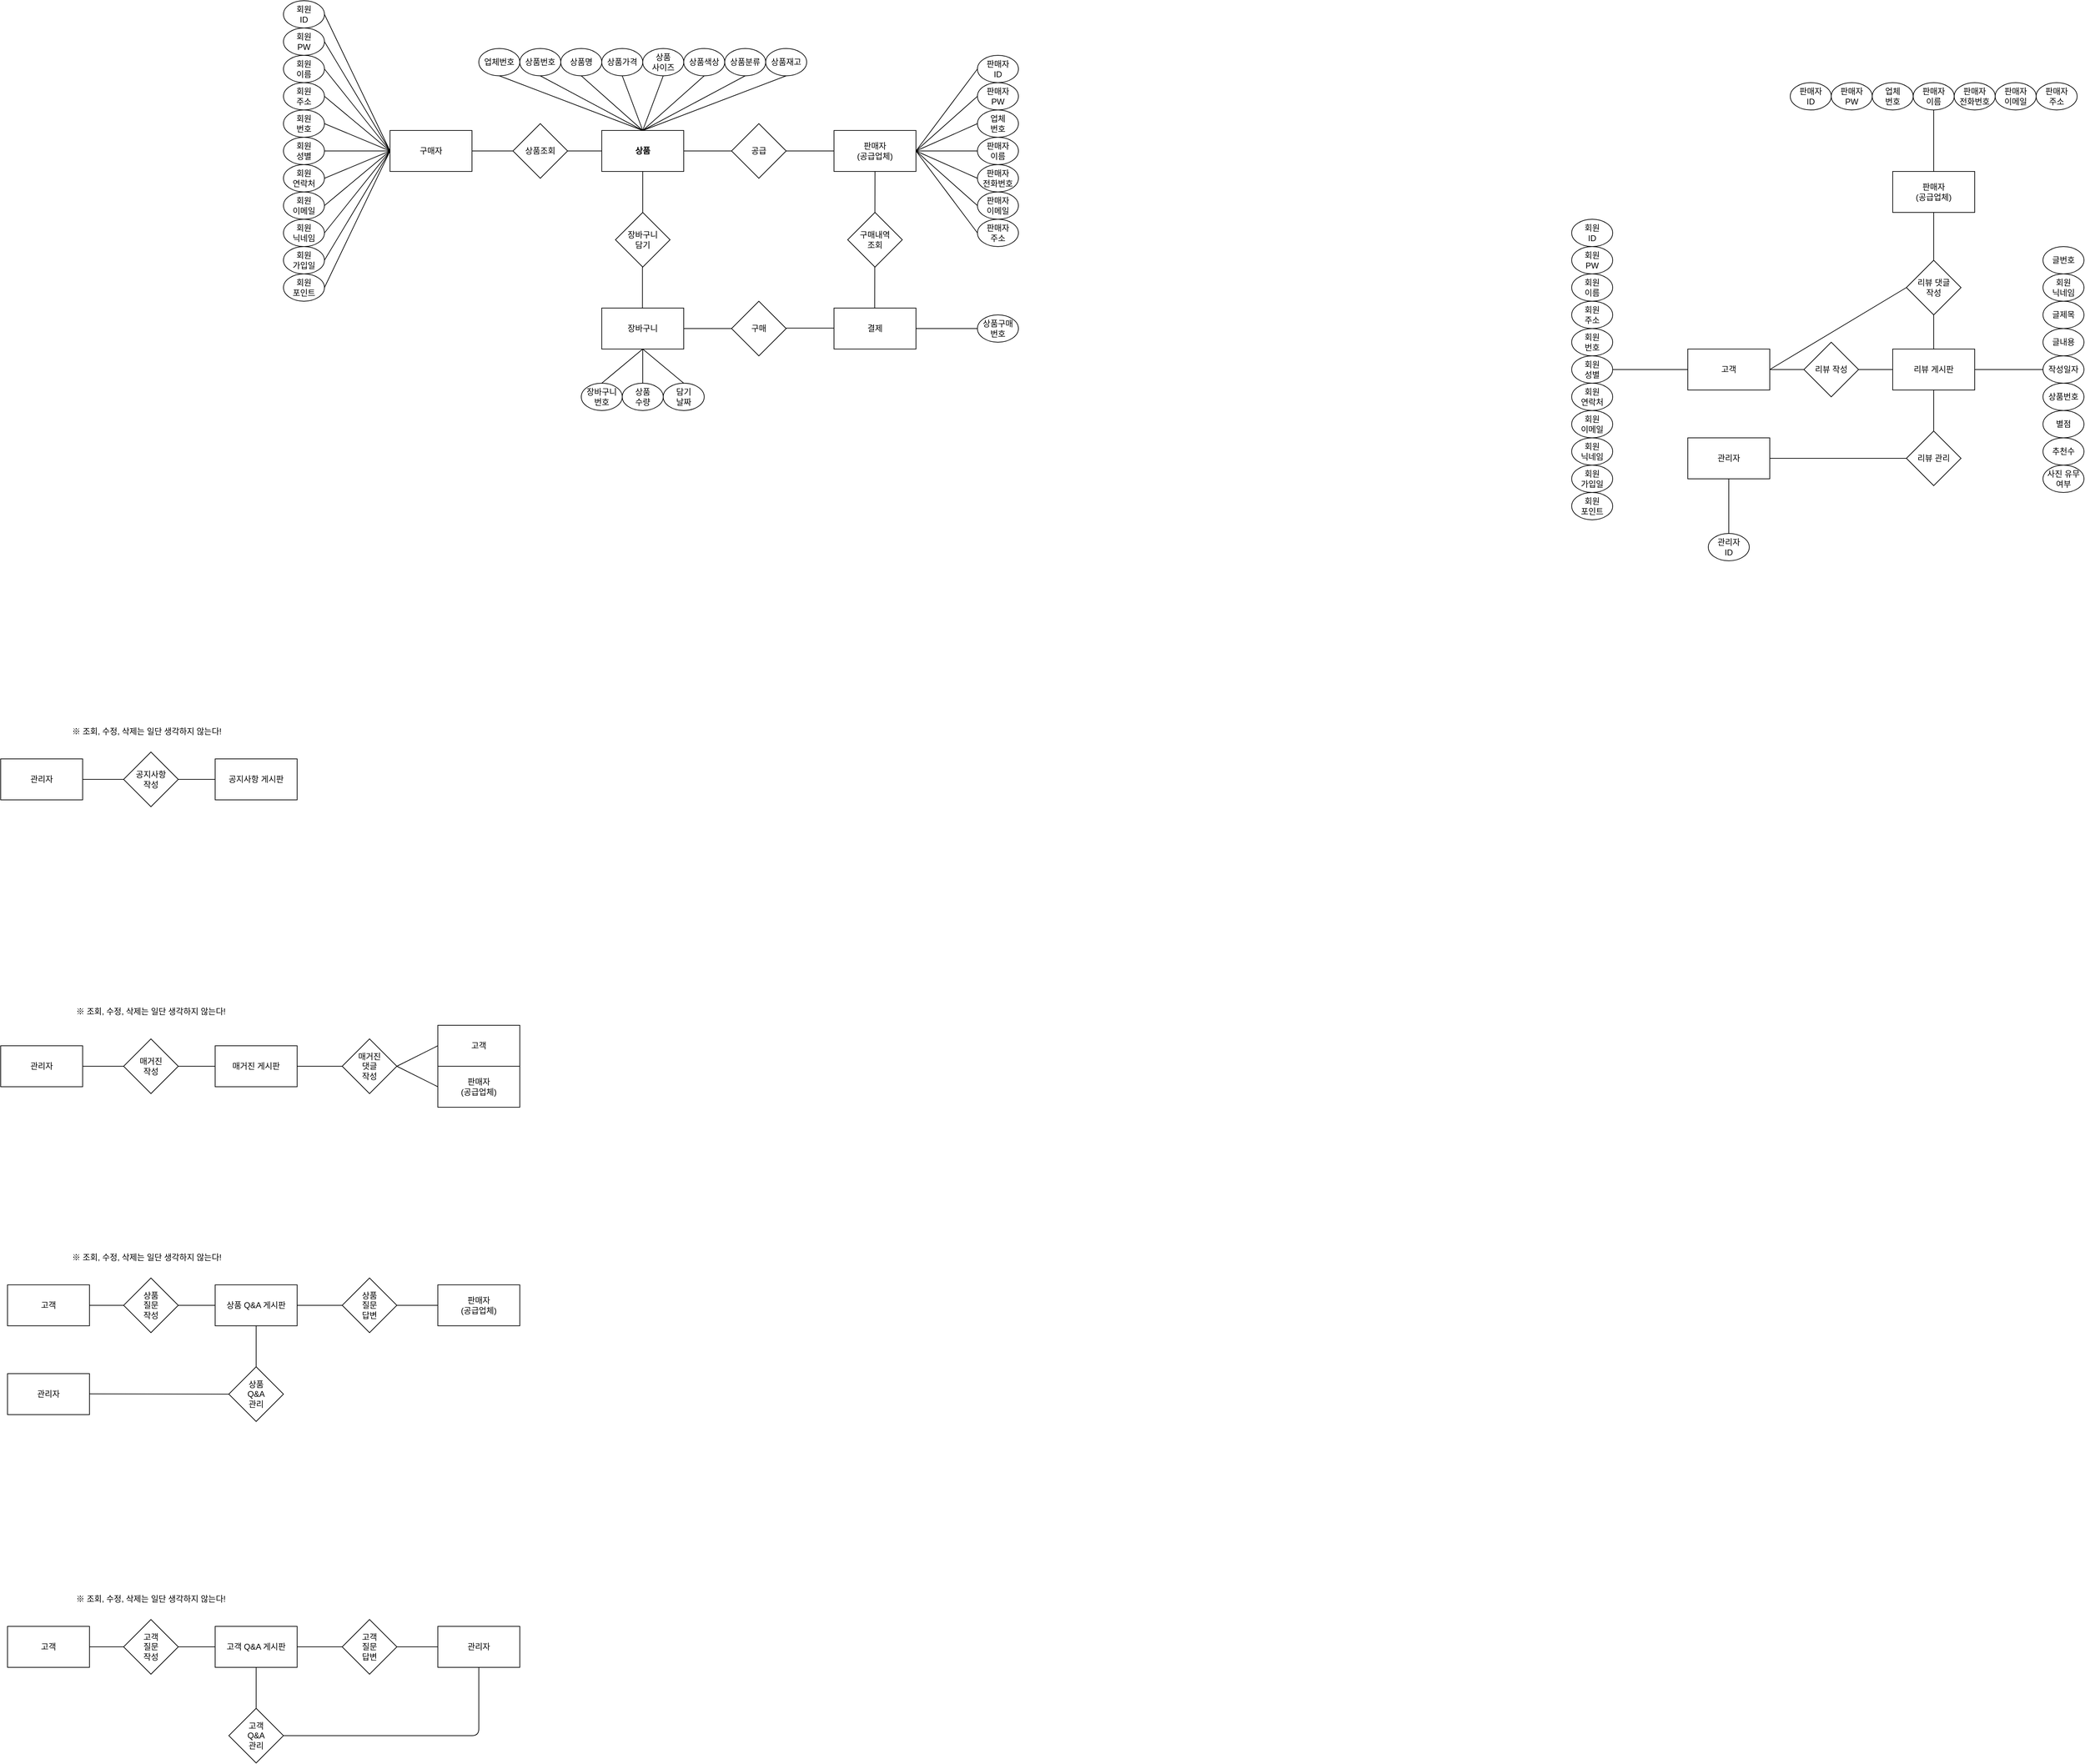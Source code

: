 <mxfile version="14.4.3" type="github"><diagram id="5jZouDEvCZgjOH0xdtIj" name="Page-1"><mxGraphModel dx="3460" dy="6827" grid="1" gridSize="10" guides="1" tooltips="1" connect="1" arrows="1" fold="1" page="1" pageScale="1" pageWidth="5000" pageHeight="5000" math="0" shadow="0"><root><mxCell id="0"/><mxCell id="1" parent="0"/><mxCell id="qSdD64xds7EIBNJ_DFiW-2" value="구매자" style="rounded=0;whiteSpace=wrap;html=1;" vertex="1" parent="1"><mxGeometry x="610" y="180" width="120" height="60" as="geometry"/></mxCell><mxCell id="qSdD64xds7EIBNJ_DFiW-3" value="&lt;b&gt;상품&lt;/b&gt;" style="rounded=0;whiteSpace=wrap;html=1;" vertex="1" parent="1"><mxGeometry x="920" y="180" width="120" height="60" as="geometry"/></mxCell><mxCell id="qSdD64xds7EIBNJ_DFiW-4" value="판매자&lt;br&gt;(공급업체)" style="rounded=0;whiteSpace=wrap;html=1;" vertex="1" parent="1"><mxGeometry x="1260" y="180" width="120" height="60" as="geometry"/></mxCell><mxCell id="qSdD64xds7EIBNJ_DFiW-5" value="상품조회" style="rhombus;whiteSpace=wrap;html=1;" vertex="1" parent="1"><mxGeometry x="790" y="170" width="80" height="80" as="geometry"/></mxCell><mxCell id="qSdD64xds7EIBNJ_DFiW-6" value="공급" style="rhombus;whiteSpace=wrap;html=1;" vertex="1" parent="1"><mxGeometry x="1110" y="170" width="80" height="80" as="geometry"/></mxCell><mxCell id="qSdD64xds7EIBNJ_DFiW-7" value="장바구니&lt;br&gt;담기" style="rhombus;whiteSpace=wrap;html=1;" vertex="1" parent="1"><mxGeometry x="940" y="300" width="80" height="80" as="geometry"/></mxCell><mxCell id="qSdD64xds7EIBNJ_DFiW-16" value="관리자" style="rounded=0;whiteSpace=wrap;html=1;" vertex="1" parent="1"><mxGeometry x="50" y="2000" width="120" height="60" as="geometry"/></mxCell><mxCell id="qSdD64xds7EIBNJ_DFiW-17" value="리뷰 게시판" style="rounded=0;whiteSpace=wrap;html=1;" vertex="1" parent="1"><mxGeometry x="2810" y="500" width="120" height="60" as="geometry"/></mxCell><mxCell id="qSdD64xds7EIBNJ_DFiW-18" value="공지사항 게시판" style="rounded=0;whiteSpace=wrap;html=1;" vertex="1" parent="1"><mxGeometry x="354" y="1100" width="120" height="60" as="geometry"/></mxCell><mxCell id="qSdD64xds7EIBNJ_DFiW-19" value="매거진 게시판" style="rounded=0;whiteSpace=wrap;html=1;" vertex="1" parent="1"><mxGeometry x="354" y="1520" width="120" height="60" as="geometry"/></mxCell><mxCell id="qSdD64xds7EIBNJ_DFiW-20" value="고객 Q&amp;amp;A 게시판" style="rounded=0;whiteSpace=wrap;html=1;" vertex="1" parent="1"><mxGeometry x="354" y="2370" width="120" height="60" as="geometry"/></mxCell><mxCell id="qSdD64xds7EIBNJ_DFiW-21" value="고객" style="rounded=0;whiteSpace=wrap;html=1;" vertex="1" parent="1"><mxGeometry x="50" y="1870" width="120" height="60" as="geometry"/></mxCell><mxCell id="qSdD64xds7EIBNJ_DFiW-26" value="고객" style="rounded=0;whiteSpace=wrap;html=1;" vertex="1" parent="1"><mxGeometry x="680" y="1490" width="120" height="60" as="geometry"/></mxCell><mxCell id="qSdD64xds7EIBNJ_DFiW-27" value="판매자&lt;br&gt;(공급업체)" style="rounded=0;whiteSpace=wrap;html=1;" vertex="1" parent="1"><mxGeometry x="680" y="1550" width="120" height="60" as="geometry"/></mxCell><mxCell id="qSdD64xds7EIBNJ_DFiW-28" value="관리자" style="rounded=0;whiteSpace=wrap;html=1;" vertex="1" parent="1"><mxGeometry x="40" y="1520" width="120" height="60" as="geometry"/></mxCell><mxCell id="qSdD64xds7EIBNJ_DFiW-29" value="상품 Q&amp;amp;A 게시판" style="rounded=0;whiteSpace=wrap;html=1;" vertex="1" parent="1"><mxGeometry x="354" y="1870" width="120" height="60" as="geometry"/></mxCell><mxCell id="qSdD64xds7EIBNJ_DFiW-30" value="판매자&lt;br&gt;(공급업체)" style="rounded=0;whiteSpace=wrap;html=1;" vertex="1" parent="1"><mxGeometry x="680" y="1870" width="120" height="60" as="geometry"/></mxCell><mxCell id="qSdD64xds7EIBNJ_DFiW-31" value="고객" style="rounded=0;whiteSpace=wrap;html=1;" vertex="1" parent="1"><mxGeometry x="50" y="2370" width="120" height="60" as="geometry"/></mxCell><mxCell id="qSdD64xds7EIBNJ_DFiW-33" value="관리자" style="rounded=0;whiteSpace=wrap;html=1;" vertex="1" parent="1"><mxGeometry x="680" y="2370" width="120" height="60" as="geometry"/></mxCell><mxCell id="qSdD64xds7EIBNJ_DFiW-34" value="관리자" style="rounded=0;whiteSpace=wrap;html=1;" vertex="1" parent="1"><mxGeometry x="2510" y="630" width="120" height="60" as="geometry"/></mxCell><mxCell id="qSdD64xds7EIBNJ_DFiW-35" value="고객" style="rounded=0;whiteSpace=wrap;html=1;" vertex="1" parent="1"><mxGeometry x="2510" y="500" width="120" height="60" as="geometry"/></mxCell><mxCell id="qSdD64xds7EIBNJ_DFiW-36" value="리뷰 작성" style="rhombus;whiteSpace=wrap;html=1;" vertex="1" parent="1"><mxGeometry x="2680" y="490" width="80" height="80" as="geometry"/></mxCell><mxCell id="qSdD64xds7EIBNJ_DFiW-40" value="" style="endArrow=none;html=1;exitX=1;exitY=0.5;exitDx=0;exitDy=0;entryX=0;entryY=0.5;entryDx=0;entryDy=0;" edge="1" parent="1" source="qSdD64xds7EIBNJ_DFiW-2" target="qSdD64xds7EIBNJ_DFiW-5"><mxGeometry width="50" height="50" relative="1" as="geometry"><mxPoint x="760" y="330" as="sourcePoint"/><mxPoint x="810" y="280" as="targetPoint"/></mxGeometry></mxCell><mxCell id="qSdD64xds7EIBNJ_DFiW-41" value="" style="endArrow=none;html=1;exitX=1;exitY=0.5;exitDx=0;exitDy=0;entryX=0;entryY=0.5;entryDx=0;entryDy=0;" edge="1" parent="1" source="qSdD64xds7EIBNJ_DFiW-5" target="qSdD64xds7EIBNJ_DFiW-3"><mxGeometry width="50" height="50" relative="1" as="geometry"><mxPoint x="800" y="270" as="sourcePoint"/><mxPoint x="850" y="220" as="targetPoint"/></mxGeometry></mxCell><mxCell id="qSdD64xds7EIBNJ_DFiW-42" value="" style="endArrow=none;html=1;entryX=1;entryY=0.5;entryDx=0;entryDy=0;exitX=0;exitY=0.5;exitDx=0;exitDy=0;" edge="1" parent="1" source="qSdD64xds7EIBNJ_DFiW-6" target="qSdD64xds7EIBNJ_DFiW-3"><mxGeometry width="50" height="50" relative="1" as="geometry"><mxPoint x="1000" y="170" as="sourcePoint"/><mxPoint x="1050" y="120" as="targetPoint"/></mxGeometry></mxCell><mxCell id="qSdD64xds7EIBNJ_DFiW-44" value="" style="endArrow=none;html=1;entryX=1;entryY=0.5;entryDx=0;entryDy=0;exitX=0;exitY=0.5;exitDx=0;exitDy=0;" edge="1" parent="1" source="qSdD64xds7EIBNJ_DFiW-4" target="qSdD64xds7EIBNJ_DFiW-6"><mxGeometry width="50" height="50" relative="1" as="geometry"><mxPoint x="1130" y="200" as="sourcePoint"/><mxPoint x="1180" y="150" as="targetPoint"/></mxGeometry></mxCell><mxCell id="qSdD64xds7EIBNJ_DFiW-68" value="공지사항&lt;br&gt;작성" style="rhombus;whiteSpace=wrap;html=1;" vertex="1" parent="1"><mxGeometry x="220" y="1090" width="80" height="80" as="geometry"/></mxCell><mxCell id="qSdD64xds7EIBNJ_DFiW-76" value="매거진&lt;br&gt;작성" style="rhombus;whiteSpace=wrap;html=1;" vertex="1" parent="1"><mxGeometry x="220" y="1510" width="80" height="80" as="geometry"/></mxCell><mxCell id="qSdD64xds7EIBNJ_DFiW-80" value="상품&lt;br&gt;질문&lt;br&gt;작성" style="rhombus;whiteSpace=wrap;html=1;" vertex="1" parent="1"><mxGeometry x="220" y="1860" width="80" height="80" as="geometry"/></mxCell><mxCell id="qSdD64xds7EIBNJ_DFiW-84" value="고객&lt;br&gt;질문&lt;br&gt;작성" style="rhombus;whiteSpace=wrap;html=1;" vertex="1" parent="1"><mxGeometry x="220" y="2360" width="80" height="80" as="geometry"/></mxCell><mxCell id="qSdD64xds7EIBNJ_DFiW-88" value="고객&lt;br&gt;질문&lt;br&gt;답변" style="rhombus;whiteSpace=wrap;html=1;" vertex="1" parent="1"><mxGeometry x="540" y="2360" width="80" height="80" as="geometry"/></mxCell><mxCell id="qSdD64xds7EIBNJ_DFiW-95" value="상품&lt;br&gt;질문&lt;br&gt;답변" style="rhombus;whiteSpace=wrap;html=1;" vertex="1" parent="1"><mxGeometry x="540" y="1860" width="80" height="80" as="geometry"/></mxCell><mxCell id="qSdD64xds7EIBNJ_DFiW-103" value="관리자" style="rounded=0;whiteSpace=wrap;html=1;" vertex="1" parent="1"><mxGeometry x="40" y="1100" width="120" height="60" as="geometry"/></mxCell><mxCell id="qSdD64xds7EIBNJ_DFiW-108" value="" style="endArrow=none;html=1;entryX=0;entryY=0.5;entryDx=0;entryDy=0;exitX=1;exitY=0.5;exitDx=0;exitDy=0;" edge="1" parent="1" source="qSdD64xds7EIBNJ_DFiW-68" target="qSdD64xds7EIBNJ_DFiW-18"><mxGeometry width="50" height="50" relative="1" as="geometry"><mxPoint x="170" y="1140" as="sourcePoint"/><mxPoint x="230" y="1260.0" as="targetPoint"/></mxGeometry></mxCell><mxCell id="qSdD64xds7EIBNJ_DFiW-116" value="" style="endArrow=none;html=1;exitX=1;exitY=0.5;exitDx=0;exitDy=0;entryX=0;entryY=0.5;entryDx=0;entryDy=0;" edge="1" parent="1" source="qSdD64xds7EIBNJ_DFiW-28" target="qSdD64xds7EIBNJ_DFiW-76"><mxGeometry width="50" height="50" relative="1" as="geometry"><mxPoint x="430" y="1540" as="sourcePoint"/><mxPoint x="480" y="1490" as="targetPoint"/></mxGeometry></mxCell><mxCell id="qSdD64xds7EIBNJ_DFiW-120" value="" style="endArrow=none;html=1;exitX=1;exitY=0.5;exitDx=0;exitDy=0;entryX=0;entryY=0.5;entryDx=0;entryDy=0;" edge="1" parent="1" source="qSdD64xds7EIBNJ_DFiW-76" target="qSdD64xds7EIBNJ_DFiW-19"><mxGeometry width="50" height="50" relative="1" as="geometry"><mxPoint x="170.0" y="1560" as="sourcePoint"/><mxPoint x="230.0" y="1680" as="targetPoint"/></mxGeometry></mxCell><mxCell id="qSdD64xds7EIBNJ_DFiW-124" value="" style="endArrow=none;html=1;exitX=1;exitY=0.5;exitDx=0;exitDy=0;entryX=0;entryY=0.5;entryDx=0;entryDy=0;" edge="1" parent="1" source="qSdD64xds7EIBNJ_DFiW-19"><mxGeometry width="50" height="50" relative="1" as="geometry"><mxPoint x="310.0" y="1680" as="sourcePoint"/><mxPoint x="540" y="1550" as="targetPoint"/></mxGeometry></mxCell><mxCell id="qSdD64xds7EIBNJ_DFiW-125" value="" style="endArrow=none;html=1;exitX=1;exitY=0.5;exitDx=0;exitDy=0;entryX=0;entryY=0.5;entryDx=0;entryDy=0;" edge="1" parent="1" target="qSdD64xds7EIBNJ_DFiW-26"><mxGeometry width="50" height="50" relative="1" as="geometry"><mxPoint x="620" y="1550" as="sourcePoint"/><mxPoint x="550" y="1560" as="targetPoint"/></mxGeometry></mxCell><mxCell id="qSdD64xds7EIBNJ_DFiW-126" value="" style="endArrow=none;html=1;exitX=1;exitY=0.5;exitDx=0;exitDy=0;entryX=0;entryY=0.5;entryDx=0;entryDy=0;" edge="1" parent="1" target="qSdD64xds7EIBNJ_DFiW-27"><mxGeometry width="50" height="50" relative="1" as="geometry"><mxPoint x="620" y="1550" as="sourcePoint"/><mxPoint x="690" y="1530" as="targetPoint"/></mxGeometry></mxCell><mxCell id="qSdD64xds7EIBNJ_DFiW-127" value="" style="endArrow=none;html=1;exitX=1;exitY=0.5;exitDx=0;exitDy=0;entryX=0;entryY=0.5;entryDx=0;entryDy=0;" edge="1" parent="1" source="qSdD64xds7EIBNJ_DFiW-21" target="qSdD64xds7EIBNJ_DFiW-80"><mxGeometry width="50" height="50" relative="1" as="geometry"><mxPoint x="370" y="1930" as="sourcePoint"/><mxPoint x="420" y="1880" as="targetPoint"/></mxGeometry></mxCell><mxCell id="qSdD64xds7EIBNJ_DFiW-133" value="" style="endArrow=none;html=1;entryX=0;entryY=0.5;entryDx=0;entryDy=0;exitX=1;exitY=0.5;exitDx=0;exitDy=0;" edge="1" parent="1" source="qSdD64xds7EIBNJ_DFiW-80" target="qSdD64xds7EIBNJ_DFiW-29"><mxGeometry width="50" height="50" relative="1" as="geometry"><mxPoint x="324" y="1780" as="sourcePoint"/><mxPoint x="374" y="1870" as="targetPoint"/></mxGeometry></mxCell><mxCell id="qSdD64xds7EIBNJ_DFiW-140" value="" style="endArrow=none;html=1;exitX=0;exitY=0.5;exitDx=0;exitDy=0;entryX=1;entryY=0.5;entryDx=0;entryDy=0;" edge="1" parent="1" source="qSdD64xds7EIBNJ_DFiW-95" target="qSdD64xds7EIBNJ_DFiW-29"><mxGeometry width="50" height="50" relative="1" as="geometry"><mxPoint x="550" y="1950" as="sourcePoint"/><mxPoint x="484" y="1910" as="targetPoint"/></mxGeometry></mxCell><mxCell id="qSdD64xds7EIBNJ_DFiW-144" value="" style="endArrow=none;html=1;exitX=0;exitY=0.5;exitDx=0;exitDy=0;entryX=1;entryY=0.5;entryDx=0;entryDy=0;" edge="1" parent="1" source="qSdD64xds7EIBNJ_DFiW-30" target="qSdD64xds7EIBNJ_DFiW-95"><mxGeometry width="50" height="50" relative="1" as="geometry"><mxPoint x="690" y="1910" as="sourcePoint"/><mxPoint x="630" y="1950" as="targetPoint"/></mxGeometry></mxCell><mxCell id="qSdD64xds7EIBNJ_DFiW-145" value="" style="endArrow=none;html=1;exitX=1;exitY=0.5;exitDx=0;exitDy=0;entryX=0;entryY=0.5;entryDx=0;entryDy=0;" edge="1" parent="1" source="qSdD64xds7EIBNJ_DFiW-31" target="qSdD64xds7EIBNJ_DFiW-84"><mxGeometry width="50" height="50" relative="1" as="geometry"><mxPoint x="440" y="2420" as="sourcePoint"/><mxPoint x="490" y="2370" as="targetPoint"/></mxGeometry></mxCell><mxCell id="qSdD64xds7EIBNJ_DFiW-149" value="" style="endArrow=none;html=1;exitX=1;exitY=0.5;exitDx=0;exitDy=0;entryX=0;entryY=0.5;entryDx=0;entryDy=0;" edge="1" parent="1" source="qSdD64xds7EIBNJ_DFiW-84" target="qSdD64xds7EIBNJ_DFiW-20"><mxGeometry width="50" height="50" relative="1" as="geometry"><mxPoint x="180" y="2380" as="sourcePoint"/><mxPoint x="230" y="2530" as="targetPoint"/></mxGeometry></mxCell><mxCell id="qSdD64xds7EIBNJ_DFiW-154" value="" style="endArrow=none;html=1;exitX=0;exitY=0.5;exitDx=0;exitDy=0;entryX=1;entryY=0.5;entryDx=0;entryDy=0;" edge="1" parent="1" source="qSdD64xds7EIBNJ_DFiW-88" target="qSdD64xds7EIBNJ_DFiW-20"><mxGeometry width="50" height="50" relative="1" as="geometry"><mxPoint x="550" y="2300" as="sourcePoint"/><mxPoint x="484" y="2180" as="targetPoint"/></mxGeometry></mxCell><mxCell id="qSdD64xds7EIBNJ_DFiW-158" value="" style="endArrow=none;html=1;exitX=0;exitY=0.5;exitDx=0;exitDy=0;entryX=1;entryY=0.5;entryDx=0;entryDy=0;" edge="1" parent="1" source="qSdD64xds7EIBNJ_DFiW-33" target="qSdD64xds7EIBNJ_DFiW-88"><mxGeometry width="50" height="50" relative="1" as="geometry"><mxPoint x="550" y="2530" as="sourcePoint"/><mxPoint x="484" y="2410" as="targetPoint"/></mxGeometry></mxCell><mxCell id="qSdD64xds7EIBNJ_DFiW-162" value="" style="endArrow=none;html=1;exitX=1;exitY=0.5;exitDx=0;exitDy=0;entryX=0;entryY=0.5;entryDx=0;entryDy=0;" edge="1" parent="1" source="qSdD64xds7EIBNJ_DFiW-35" target="qSdD64xds7EIBNJ_DFiW-36"><mxGeometry width="50" height="50" relative="1" as="geometry"><mxPoint x="560" y="580" as="sourcePoint"/><mxPoint x="610" y="530" as="targetPoint"/></mxGeometry></mxCell><mxCell id="qSdD64xds7EIBNJ_DFiW-163" value="판매자&lt;br&gt;(공급업체)" style="rounded=0;whiteSpace=wrap;html=1;" vertex="1" parent="1"><mxGeometry x="2810" y="240" width="120" height="60" as="geometry"/></mxCell><mxCell id="qSdD64xds7EIBNJ_DFiW-165" value="" style="endArrow=none;html=1;exitX=1;exitY=0.5;exitDx=0;exitDy=0;entryX=0;entryY=0.5;entryDx=0;entryDy=0;" edge="1" parent="1" source="qSdD64xds7EIBNJ_DFiW-36" target="qSdD64xds7EIBNJ_DFiW-17"><mxGeometry width="50" height="50" relative="1" as="geometry"><mxPoint x="290" y="599.76" as="sourcePoint"/><mxPoint x="340" y="599.76" as="targetPoint"/></mxGeometry></mxCell><mxCell id="qSdD64xds7EIBNJ_DFiW-166" value="리뷰 댓글&lt;br&gt;작성" style="rhombus;whiteSpace=wrap;html=1;" vertex="1" parent="1"><mxGeometry x="2830" y="370" width="80" height="80" as="geometry"/></mxCell><mxCell id="qSdD64xds7EIBNJ_DFiW-167" value="" style="endArrow=none;html=1;exitX=0.5;exitY=0;exitDx=0;exitDy=0;entryX=0.5;entryY=1;entryDx=0;entryDy=0;" edge="1" parent="1" target="qSdD64xds7EIBNJ_DFiW-166" source="qSdD64xds7EIBNJ_DFiW-17"><mxGeometry width="50" height="50" relative="1" as="geometry"><mxPoint x="460" y="600" as="sourcePoint"/><mxPoint x="510" y="600" as="targetPoint"/></mxGeometry></mxCell><mxCell id="qSdD64xds7EIBNJ_DFiW-168" value="" style="endArrow=none;html=1;exitX=0.5;exitY=0;exitDx=0;exitDy=0;entryX=0.5;entryY=1;entryDx=0;entryDy=0;" edge="1" parent="1" source="qSdD64xds7EIBNJ_DFiW-166" target="qSdD64xds7EIBNJ_DFiW-163"><mxGeometry width="50" height="50" relative="1" as="geometry"><mxPoint x="590" y="599.76" as="sourcePoint"/><mxPoint x="640" y="600" as="targetPoint"/></mxGeometry></mxCell><mxCell id="qSdD64xds7EIBNJ_DFiW-169" value="" style="endArrow=none;html=1;exitX=1;exitY=0.5;exitDx=0;exitDy=0;entryX=0;entryY=0.5;entryDx=0;entryDy=0;" edge="1" parent="1" source="qSdD64xds7EIBNJ_DFiW-35" target="qSdD64xds7EIBNJ_DFiW-166"><mxGeometry width="50" height="50" relative="1" as="geometry"><mxPoint x="300" y="610" as="sourcePoint"/><mxPoint x="350" y="610" as="targetPoint"/></mxGeometry></mxCell><mxCell id="qSdD64xds7EIBNJ_DFiW-170" value="리뷰 관리" style="rhombus;whiteSpace=wrap;html=1;" vertex="1" parent="1"><mxGeometry x="2830" y="620" width="80" height="80" as="geometry"/></mxCell><mxCell id="qSdD64xds7EIBNJ_DFiW-171" value="" style="endArrow=none;html=1;exitX=1;exitY=0.5;exitDx=0;exitDy=0;entryX=0;entryY=0.5;entryDx=0;entryDy=0;" edge="1" parent="1" source="qSdD64xds7EIBNJ_DFiW-34" target="qSdD64xds7EIBNJ_DFiW-170"><mxGeometry width="50" height="50" relative="1" as="geometry"><mxPoint x="160" y="729.71" as="sourcePoint"/><mxPoint x="210" y="729.71" as="targetPoint"/></mxGeometry></mxCell><mxCell id="qSdD64xds7EIBNJ_DFiW-172" value="" style="endArrow=none;html=1;exitX=0.5;exitY=0;exitDx=0;exitDy=0;entryX=0.5;entryY=1;entryDx=0;entryDy=0;" edge="1" parent="1" source="qSdD64xds7EIBNJ_DFiW-170" target="qSdD64xds7EIBNJ_DFiW-17"><mxGeometry width="50" height="50" relative="1" as="geometry"><mxPoint x="460" y="680" as="sourcePoint"/><mxPoint x="510" y="630" as="targetPoint"/></mxGeometry></mxCell><mxCell id="qSdD64xds7EIBNJ_DFiW-174" value="" style="endArrow=none;html=1;exitX=1;exitY=0.5;exitDx=0;exitDy=0;entryX=0;entryY=0.5;entryDx=0;entryDy=0;" edge="1" parent="1" source="qSdD64xds7EIBNJ_DFiW-103" target="qSdD64xds7EIBNJ_DFiW-68"><mxGeometry width="50" height="50" relative="1" as="geometry"><mxPoint x="440" y="1190" as="sourcePoint"/><mxPoint x="490" y="1140" as="targetPoint"/></mxGeometry></mxCell><mxCell id="qSdD64xds7EIBNJ_DFiW-176" value="매거진&lt;br&gt;댓글&lt;br&gt;작성" style="rhombus;whiteSpace=wrap;html=1;" vertex="1" parent="1"><mxGeometry x="540" y="1510" width="80" height="80" as="geometry"/></mxCell><mxCell id="qSdD64xds7EIBNJ_DFiW-179" value="※ 조회, 수정, 삭제는 일단 생각하지 않는다!" style="text;html=1;strokeColor=none;fillColor=none;align=center;verticalAlign=middle;whiteSpace=wrap;rounded=0;" vertex="1" parent="1"><mxGeometry x="134" y="1050" width="240" height="20" as="geometry"/></mxCell><mxCell id="qSdD64xds7EIBNJ_DFiW-180" value="※ 조회, 수정, 삭제는 일단 생각하지 않는다!" style="text;html=1;strokeColor=none;fillColor=none;align=center;verticalAlign=middle;whiteSpace=wrap;rounded=0;" vertex="1" parent="1"><mxGeometry x="140" y="1460" width="240" height="20" as="geometry"/></mxCell><mxCell id="qSdD64xds7EIBNJ_DFiW-181" value="상품&lt;br&gt;Q&amp;amp;A&lt;br&gt;관리" style="rhombus;whiteSpace=wrap;html=1;" vertex="1" parent="1"><mxGeometry x="374" y="1990" width="80" height="80" as="geometry"/></mxCell><mxCell id="qSdD64xds7EIBNJ_DFiW-182" value="" style="endArrow=none;html=1;exitX=0.5;exitY=0;exitDx=0;exitDy=0;entryX=0.5;entryY=1;entryDx=0;entryDy=0;" edge="1" parent="1" source="qSdD64xds7EIBNJ_DFiW-181"><mxGeometry width="50" height="50" relative="1" as="geometry"><mxPoint x="474" y="1980" as="sourcePoint"/><mxPoint x="414" y="1930" as="targetPoint"/></mxGeometry></mxCell><mxCell id="qSdD64xds7EIBNJ_DFiW-183" value="" style="endArrow=none;html=1;entryX=0;entryY=0.5;entryDx=0;entryDy=0;exitX=1;exitY=0.5;exitDx=0;exitDy=0;" edge="1" parent="1" target="qSdD64xds7EIBNJ_DFiW-181"><mxGeometry width="50" height="50" relative="1" as="geometry"><mxPoint x="170" y="2029.66" as="sourcePoint"/><mxPoint x="224" y="2029.66" as="targetPoint"/></mxGeometry></mxCell><mxCell id="qSdD64xds7EIBNJ_DFiW-184" value="※ 조회, 수정, 삭제는 일단 생각하지 않는다!" style="text;html=1;strokeColor=none;fillColor=none;align=center;verticalAlign=middle;whiteSpace=wrap;rounded=0;" vertex="1" parent="1"><mxGeometry x="134" y="1820" width="240" height="20" as="geometry"/></mxCell><mxCell id="qSdD64xds7EIBNJ_DFiW-185" value="※ 조회, 수정, 삭제는 일단 생각하지 않는다!" style="text;html=1;strokeColor=none;fillColor=none;align=center;verticalAlign=middle;whiteSpace=wrap;rounded=0;" vertex="1" parent="1"><mxGeometry x="140" y="2320" width="240" height="20" as="geometry"/></mxCell><mxCell id="qSdD64xds7EIBNJ_DFiW-186" value="고객&lt;br&gt;Q&amp;amp;A&lt;br&gt;관리" style="rhombus;whiteSpace=wrap;html=1;" vertex="1" parent="1"><mxGeometry x="374" y="2490" width="80" height="80" as="geometry"/></mxCell><mxCell id="qSdD64xds7EIBNJ_DFiW-187" value="" style="endArrow=none;html=1;exitX=0.5;exitY=0;exitDx=0;exitDy=0;entryX=0.5;entryY=1;entryDx=0;entryDy=0;" edge="1" parent="1" source="qSdD64xds7EIBNJ_DFiW-186"><mxGeometry width="50" height="50" relative="1" as="geometry"><mxPoint x="474" y="2480" as="sourcePoint"/><mxPoint x="414" y="2430" as="targetPoint"/></mxGeometry></mxCell><mxCell id="qSdD64xds7EIBNJ_DFiW-188" value="" style="endArrow=none;html=1;entryX=0.5;entryY=1;entryDx=0;entryDy=0;" edge="1" parent="1" target="qSdD64xds7EIBNJ_DFiW-33"><mxGeometry width="50" height="50" relative="1" as="geometry"><mxPoint x="454" y="2530" as="sourcePoint"/><mxPoint x="730" y="2530" as="targetPoint"/><Array as="points"><mxPoint x="740" y="2530"/></Array></mxGeometry></mxCell><mxCell id="qSdD64xds7EIBNJ_DFiW-189" value="" style="endArrow=none;html=1;exitX=0.5;exitY=0;exitDx=0;exitDy=0;entryX=0.5;entryY=1;entryDx=0;entryDy=0;" edge="1" parent="1" source="qSdD64xds7EIBNJ_DFiW-7" target="qSdD64xds7EIBNJ_DFiW-3"><mxGeometry width="50" height="50" relative="1" as="geometry"><mxPoint x="979.5" y="300" as="sourcePoint"/><mxPoint x="979.5" y="240" as="targetPoint"/></mxGeometry></mxCell><mxCell id="qSdD64xds7EIBNJ_DFiW-190" value="상품번호" style="ellipse;whiteSpace=wrap;html=1;" vertex="1" parent="1"><mxGeometry x="800" y="60" width="60" height="40" as="geometry"/></mxCell><mxCell id="qSdD64xds7EIBNJ_DFiW-191" value="상품명" style="ellipse;whiteSpace=wrap;html=1;" vertex="1" parent="1"><mxGeometry x="860" y="60" width="60" height="40" as="geometry"/></mxCell><mxCell id="qSdD64xds7EIBNJ_DFiW-192" value="상품가격" style="ellipse;whiteSpace=wrap;html=1;" vertex="1" parent="1"><mxGeometry x="920" y="60" width="60" height="40" as="geometry"/></mxCell><mxCell id="qSdD64xds7EIBNJ_DFiW-193" value="상품&lt;br&gt;사이즈" style="ellipse;whiteSpace=wrap;html=1;" vertex="1" parent="1"><mxGeometry x="980" y="60" width="60" height="40" as="geometry"/></mxCell><mxCell id="qSdD64xds7EIBNJ_DFiW-194" value="상품색상" style="ellipse;whiteSpace=wrap;html=1;" vertex="1" parent="1"><mxGeometry x="1040" y="60" width="60" height="40" as="geometry"/></mxCell><mxCell id="qSdD64xds7EIBNJ_DFiW-195" value="상품분류" style="ellipse;whiteSpace=wrap;html=1;" vertex="1" parent="1"><mxGeometry x="1100" y="60" width="60" height="40" as="geometry"/></mxCell><mxCell id="qSdD64xds7EIBNJ_DFiW-197" value="상품재고" style="ellipse;whiteSpace=wrap;html=1;" vertex="1" parent="1"><mxGeometry x="1160" y="60" width="60" height="40" as="geometry"/></mxCell><mxCell id="qSdD64xds7EIBNJ_DFiW-199" value="업체&lt;br&gt;번호" style="ellipse;whiteSpace=wrap;html=1;" vertex="1" parent="1"><mxGeometry x="1470" y="150" width="60" height="40" as="geometry"/></mxCell><mxCell id="qSdD64xds7EIBNJ_DFiW-200" value="판매자&lt;br&gt;이름" style="ellipse;whiteSpace=wrap;html=1;" vertex="1" parent="1"><mxGeometry x="1470" y="190" width="60" height="40" as="geometry"/></mxCell><mxCell id="qSdD64xds7EIBNJ_DFiW-201" value="판매자&lt;br&gt;전화번호" style="ellipse;whiteSpace=wrap;html=1;" vertex="1" parent="1"><mxGeometry x="1470" y="230" width="60" height="40" as="geometry"/></mxCell><mxCell id="qSdD64xds7EIBNJ_DFiW-202" value="판매자&lt;br&gt;이메일" style="ellipse;whiteSpace=wrap;html=1;" vertex="1" parent="1"><mxGeometry x="1470" y="270" width="60" height="40" as="geometry"/></mxCell><mxCell id="qSdD64xds7EIBNJ_DFiW-203" value="판매자&lt;br&gt;주소" style="ellipse;whiteSpace=wrap;html=1;" vertex="1" parent="1"><mxGeometry x="1470" y="310" width="60" height="40" as="geometry"/></mxCell><mxCell id="qSdD64xds7EIBNJ_DFiW-204" value="판매자&lt;br&gt;PW" style="ellipse;whiteSpace=wrap;html=1;" vertex="1" parent="1"><mxGeometry x="1470" y="110" width="60" height="40" as="geometry"/></mxCell><mxCell id="qSdD64xds7EIBNJ_DFiW-205" value="판매자&lt;br&gt;ID" style="ellipse;whiteSpace=wrap;html=1;" vertex="1" parent="1"><mxGeometry x="1470" y="70" width="60" height="40" as="geometry"/></mxCell><mxCell id="qSdD64xds7EIBNJ_DFiW-206" value="회원&lt;br&gt;이름" style="ellipse;whiteSpace=wrap;html=1;" vertex="1" parent="1"><mxGeometry x="454" y="70" width="60" height="40" as="geometry"/></mxCell><mxCell id="qSdD64xds7EIBNJ_DFiW-207" value="회원&lt;br&gt;주소" style="ellipse;whiteSpace=wrap;html=1;" vertex="1" parent="1"><mxGeometry x="454" y="110" width="60" height="40" as="geometry"/></mxCell><mxCell id="qSdD64xds7EIBNJ_DFiW-208" value="회원&lt;br&gt;번호" style="ellipse;whiteSpace=wrap;html=1;" vertex="1" parent="1"><mxGeometry x="454" y="150" width="60" height="40" as="geometry"/></mxCell><mxCell id="qSdD64xds7EIBNJ_DFiW-209" value="회원&lt;br&gt;성별" style="ellipse;whiteSpace=wrap;html=1;" vertex="1" parent="1"><mxGeometry x="454" y="190" width="60" height="40" as="geometry"/></mxCell><mxCell id="qSdD64xds7EIBNJ_DFiW-210" value="회원&lt;br&gt;연락처" style="ellipse;whiteSpace=wrap;html=1;" vertex="1" parent="1"><mxGeometry x="454" y="230" width="60" height="40" as="geometry"/></mxCell><mxCell id="qSdD64xds7EIBNJ_DFiW-211" value="회원&lt;br&gt;PW" style="ellipse;whiteSpace=wrap;html=1;" vertex="1" parent="1"><mxGeometry x="454" y="30" width="60" height="40" as="geometry"/></mxCell><mxCell id="qSdD64xds7EIBNJ_DFiW-212" value="회원&lt;br&gt;ID" style="ellipse;whiteSpace=wrap;html=1;" vertex="1" parent="1"><mxGeometry x="454" y="-10" width="60" height="40" as="geometry"/></mxCell><mxCell id="qSdD64xds7EIBNJ_DFiW-213" value="회원&lt;br&gt;이메일" style="ellipse;whiteSpace=wrap;html=1;" vertex="1" parent="1"><mxGeometry x="454" y="270" width="60" height="40" as="geometry"/></mxCell><mxCell id="qSdD64xds7EIBNJ_DFiW-214" value="회원&lt;br&gt;닉네임" style="ellipse;whiteSpace=wrap;html=1;" vertex="1" parent="1"><mxGeometry x="454" y="310" width="60" height="40" as="geometry"/></mxCell><mxCell id="qSdD64xds7EIBNJ_DFiW-215" value="회원&lt;br&gt;가입일" style="ellipse;whiteSpace=wrap;html=1;" vertex="1" parent="1"><mxGeometry x="454" y="350" width="60" height="40" as="geometry"/></mxCell><mxCell id="qSdD64xds7EIBNJ_DFiW-216" value="회원&lt;br&gt;포인트" style="ellipse;whiteSpace=wrap;html=1;" vertex="1" parent="1"><mxGeometry x="454" y="390" width="60" height="40" as="geometry"/></mxCell><mxCell id="qSdD64xds7EIBNJ_DFiW-217" value="" style="endArrow=none;html=1;exitX=1;exitY=0.5;exitDx=0;exitDy=0;entryX=0;entryY=0.5;entryDx=0;entryDy=0;" edge="1" parent="1" source="qSdD64xds7EIBNJ_DFiW-209" target="qSdD64xds7EIBNJ_DFiW-2"><mxGeometry width="50" height="50" relative="1" as="geometry"><mxPoint x="700" y="80" as="sourcePoint"/><mxPoint x="750" y="30" as="targetPoint"/></mxGeometry></mxCell><mxCell id="qSdD64xds7EIBNJ_DFiW-218" value="" style="endArrow=none;html=1;exitX=1;exitY=0.5;exitDx=0;exitDy=0;entryX=0;entryY=0.5;entryDx=0;entryDy=0;" edge="1" parent="1" source="qSdD64xds7EIBNJ_DFiW-4" target="qSdD64xds7EIBNJ_DFiW-200"><mxGeometry width="50" height="50" relative="1" as="geometry"><mxPoint x="700" y="80" as="sourcePoint"/><mxPoint x="750" y="30" as="targetPoint"/></mxGeometry></mxCell><mxCell id="qSdD64xds7EIBNJ_DFiW-219" value="" style="endArrow=none;html=1;entryX=0.5;entryY=1;entryDx=0;entryDy=0;exitX=0.5;exitY=0;exitDx=0;exitDy=0;" edge="1" parent="1" source="qSdD64xds7EIBNJ_DFiW-3" target="qSdD64xds7EIBNJ_DFiW-193"><mxGeometry width="50" height="50" relative="1" as="geometry"><mxPoint x="900" y="250" as="sourcePoint"/><mxPoint x="950" y="200" as="targetPoint"/></mxGeometry></mxCell><mxCell id="qSdD64xds7EIBNJ_DFiW-221" value="상품구매&lt;br&gt;번호" style="ellipse;whiteSpace=wrap;html=1;" vertex="1" parent="1"><mxGeometry x="1470" y="450" width="60" height="40" as="geometry"/></mxCell><mxCell id="qSdD64xds7EIBNJ_DFiW-223" value="장바구니" style="rounded=0;whiteSpace=wrap;html=1;" vertex="1" parent="1"><mxGeometry x="920" y="440" width="120" height="60" as="geometry"/></mxCell><mxCell id="qSdD64xds7EIBNJ_DFiW-224" value="" style="endArrow=none;html=1;exitX=0.5;exitY=0;exitDx=0;exitDy=0;entryX=0.5;entryY=1;entryDx=0;entryDy=0;" edge="1" parent="1"><mxGeometry width="50" height="50" relative="1" as="geometry"><mxPoint x="979.58" y="440" as="sourcePoint"/><mxPoint x="979.58" y="380" as="targetPoint"/></mxGeometry></mxCell><mxCell id="qSdD64xds7EIBNJ_DFiW-225" value="구매" style="rhombus;whiteSpace=wrap;html=1;" vertex="1" parent="1"><mxGeometry x="1110" y="430" width="80" height="80" as="geometry"/></mxCell><mxCell id="qSdD64xds7EIBNJ_DFiW-228" value="" style="endArrow=none;html=1;entryX=0;entryY=0.5;entryDx=0;entryDy=0;exitX=1;exitY=0.5;exitDx=0;exitDy=0;" edge="1" parent="1" source="qSdD64xds7EIBNJ_DFiW-223" target="qSdD64xds7EIBNJ_DFiW-225"><mxGeometry width="50" height="50" relative="1" as="geometry"><mxPoint x="980" y="310" as="sourcePoint"/><mxPoint x="1030" y="260" as="targetPoint"/></mxGeometry></mxCell><mxCell id="qSdD64xds7EIBNJ_DFiW-229" value="" style="endArrow=none;html=1;entryX=0;entryY=0.5;entryDx=0;entryDy=0;exitX=1;exitY=0.5;exitDx=0;exitDy=0;" edge="1" parent="1"><mxGeometry width="50" height="50" relative="1" as="geometry"><mxPoint x="1190" y="469.41" as="sourcePoint"/><mxPoint x="1260" y="469.41" as="targetPoint"/></mxGeometry></mxCell><mxCell id="qSdD64xds7EIBNJ_DFiW-230" value="결제" style="rounded=0;whiteSpace=wrap;html=1;" vertex="1" parent="1"><mxGeometry x="1260" y="440" width="120" height="60" as="geometry"/></mxCell><mxCell id="qSdD64xds7EIBNJ_DFiW-231" value="" style="endArrow=none;html=1;exitX=0.5;exitY=0;exitDx=0;exitDy=0;entryX=0.5;entryY=1;entryDx=0;entryDy=0;" edge="1" parent="1" target="qSdD64xds7EIBNJ_DFiW-4"><mxGeometry width="50" height="50" relative="1" as="geometry"><mxPoint x="1319.58" y="440" as="sourcePoint"/><mxPoint x="1319.58" y="380" as="targetPoint"/></mxGeometry></mxCell><mxCell id="qSdD64xds7EIBNJ_DFiW-232" value="구매내역&lt;br&gt;조회" style="rhombus;whiteSpace=wrap;html=1;" vertex="1" parent="1"><mxGeometry x="1280" y="300" width="80" height="80" as="geometry"/></mxCell><mxCell id="qSdD64xds7EIBNJ_DFiW-235" value="" style="endArrow=none;html=1;entryX=0;entryY=0.5;entryDx=0;entryDy=0;" edge="1" parent="1" target="qSdD64xds7EIBNJ_DFiW-221"><mxGeometry width="50" height="50" relative="1" as="geometry"><mxPoint x="1380" y="470" as="sourcePoint"/><mxPoint x="1430" y="420" as="targetPoint"/></mxGeometry></mxCell><mxCell id="qSdD64xds7EIBNJ_DFiW-236" value="상품&lt;br&gt;수량" style="ellipse;whiteSpace=wrap;html=1;" vertex="1" parent="1"><mxGeometry x="950" y="550" width="60" height="40" as="geometry"/></mxCell><mxCell id="qSdD64xds7EIBNJ_DFiW-237" value="담기&lt;br&gt;날짜" style="ellipse;whiteSpace=wrap;html=1;" vertex="1" parent="1"><mxGeometry x="1010" y="550" width="60" height="40" as="geometry"/></mxCell><mxCell id="qSdD64xds7EIBNJ_DFiW-240" value="업체번호" style="ellipse;whiteSpace=wrap;html=1;" vertex="1" parent="1"><mxGeometry x="740" y="60" width="60" height="40" as="geometry"/></mxCell><mxCell id="qSdD64xds7EIBNJ_DFiW-245" value="" style="endArrow=none;html=1;exitX=0.5;exitY=0;exitDx=0;exitDy=0;entryX=0.5;entryY=1;entryDx=0;entryDy=0;" edge="1" parent="1" source="qSdD64xds7EIBNJ_DFiW-237" target="qSdD64xds7EIBNJ_DFiW-223"><mxGeometry width="50" height="50" relative="1" as="geometry"><mxPoint x="990" y="320" as="sourcePoint"/><mxPoint x="1040" y="270" as="targetPoint"/></mxGeometry></mxCell><mxCell id="qSdD64xds7EIBNJ_DFiW-246" value="" style="endArrow=none;html=1;exitX=0.5;exitY=0;exitDx=0;exitDy=0;entryX=0.5;entryY=1;entryDx=0;entryDy=0;" edge="1" parent="1" source="qSdD64xds7EIBNJ_DFiW-236" target="qSdD64xds7EIBNJ_DFiW-223"><mxGeometry width="50" height="50" relative="1" as="geometry"><mxPoint x="1020" y="560" as="sourcePoint"/><mxPoint x="990" y="510" as="targetPoint"/></mxGeometry></mxCell><mxCell id="qSdD64xds7EIBNJ_DFiW-247" value="장바구니&lt;br&gt;번호" style="ellipse;whiteSpace=wrap;html=1;" vertex="1" parent="1"><mxGeometry x="890" y="550" width="60" height="40" as="geometry"/></mxCell><mxCell id="qSdD64xds7EIBNJ_DFiW-248" value="회원&lt;br&gt;이름" style="ellipse;whiteSpace=wrap;html=1;" vertex="1" parent="1"><mxGeometry x="2340" y="390" width="60" height="40" as="geometry"/></mxCell><mxCell id="qSdD64xds7EIBNJ_DFiW-249" value="회원&lt;br&gt;주소" style="ellipse;whiteSpace=wrap;html=1;" vertex="1" parent="1"><mxGeometry x="2340" y="430" width="60" height="40" as="geometry"/></mxCell><mxCell id="qSdD64xds7EIBNJ_DFiW-250" value="회원&lt;br&gt;번호" style="ellipse;whiteSpace=wrap;html=1;" vertex="1" parent="1"><mxGeometry x="2340" y="470" width="60" height="40" as="geometry"/></mxCell><mxCell id="qSdD64xds7EIBNJ_DFiW-251" value="회원&lt;br&gt;성별" style="ellipse;whiteSpace=wrap;html=1;" vertex="1" parent="1"><mxGeometry x="2340" y="510" width="60" height="40" as="geometry"/></mxCell><mxCell id="qSdD64xds7EIBNJ_DFiW-252" value="회원&lt;br&gt;연락처" style="ellipse;whiteSpace=wrap;html=1;" vertex="1" parent="1"><mxGeometry x="2340" y="550" width="60" height="40" as="geometry"/></mxCell><mxCell id="qSdD64xds7EIBNJ_DFiW-253" value="회원&lt;br&gt;PW" style="ellipse;whiteSpace=wrap;html=1;" vertex="1" parent="1"><mxGeometry x="2340" y="350" width="60" height="40" as="geometry"/></mxCell><mxCell id="qSdD64xds7EIBNJ_DFiW-254" value="회원&lt;br&gt;ID" style="ellipse;whiteSpace=wrap;html=1;" vertex="1" parent="1"><mxGeometry x="2340" y="310" width="60" height="40" as="geometry"/></mxCell><mxCell id="qSdD64xds7EIBNJ_DFiW-255" value="회원&lt;br&gt;이메일" style="ellipse;whiteSpace=wrap;html=1;" vertex="1" parent="1"><mxGeometry x="2340" y="590" width="60" height="40" as="geometry"/></mxCell><mxCell id="qSdD64xds7EIBNJ_DFiW-256" value="회원&lt;br&gt;닉네임" style="ellipse;whiteSpace=wrap;html=1;" vertex="1" parent="1"><mxGeometry x="2340" y="630" width="60" height="40" as="geometry"/></mxCell><mxCell id="qSdD64xds7EIBNJ_DFiW-257" value="회원&lt;br&gt;가입일" style="ellipse;whiteSpace=wrap;html=1;" vertex="1" parent="1"><mxGeometry x="2340" y="670" width="60" height="40" as="geometry"/></mxCell><mxCell id="qSdD64xds7EIBNJ_DFiW-258" value="회원&lt;br&gt;포인트" style="ellipse;whiteSpace=wrap;html=1;" vertex="1" parent="1"><mxGeometry x="2340" y="710" width="60" height="40" as="geometry"/></mxCell><mxCell id="qSdD64xds7EIBNJ_DFiW-259" value="" style="endArrow=none;html=1;exitX=0;exitY=0.5;exitDx=0;exitDy=0;entryX=1;entryY=0.5;entryDx=0;entryDy=0;" edge="1" parent="1" source="qSdD64xds7EIBNJ_DFiW-35" target="qSdD64xds7EIBNJ_DFiW-251"><mxGeometry width="50" height="50" relative="1" as="geometry"><mxPoint x="2630" y="530" as="sourcePoint"/><mxPoint x="2680" y="480" as="targetPoint"/></mxGeometry></mxCell><mxCell id="qSdD64xds7EIBNJ_DFiW-260" value="업체&lt;br&gt;번호" style="ellipse;whiteSpace=wrap;html=1;" vertex="1" parent="1"><mxGeometry x="2780" y="110" width="60" height="40" as="geometry"/></mxCell><mxCell id="qSdD64xds7EIBNJ_DFiW-261" value="판매자&lt;br&gt;이름" style="ellipse;whiteSpace=wrap;html=1;" vertex="1" parent="1"><mxGeometry x="2840" y="110" width="60" height="40" as="geometry"/></mxCell><mxCell id="qSdD64xds7EIBNJ_DFiW-262" value="판매자&lt;br&gt;전화번호" style="ellipse;whiteSpace=wrap;html=1;" vertex="1" parent="1"><mxGeometry x="2900" y="110" width="60" height="40" as="geometry"/></mxCell><mxCell id="qSdD64xds7EIBNJ_DFiW-263" value="판매자&lt;br&gt;이메일" style="ellipse;whiteSpace=wrap;html=1;" vertex="1" parent="1"><mxGeometry x="2960" y="110" width="60" height="40" as="geometry"/></mxCell><mxCell id="qSdD64xds7EIBNJ_DFiW-264" value="판매자&lt;br&gt;주소" style="ellipse;whiteSpace=wrap;html=1;" vertex="1" parent="1"><mxGeometry x="3020" y="110" width="60" height="40" as="geometry"/></mxCell><mxCell id="qSdD64xds7EIBNJ_DFiW-265" value="판매자&lt;br&gt;PW" style="ellipse;whiteSpace=wrap;html=1;" vertex="1" parent="1"><mxGeometry x="2720" y="110" width="60" height="40" as="geometry"/></mxCell><mxCell id="qSdD64xds7EIBNJ_DFiW-266" value="판매자&lt;br&gt;ID" style="ellipse;whiteSpace=wrap;html=1;" vertex="1" parent="1"><mxGeometry x="2660" y="110" width="60" height="40" as="geometry"/></mxCell><mxCell id="qSdD64xds7EIBNJ_DFiW-267" value="" style="endArrow=none;html=1;exitX=0.5;exitY=0;exitDx=0;exitDy=0;entryX=0.5;entryY=1;entryDx=0;entryDy=0;" edge="1" parent="1" source="qSdD64xds7EIBNJ_DFiW-163" target="qSdD64xds7EIBNJ_DFiW-261"><mxGeometry width="50" height="50" relative="1" as="geometry"><mxPoint x="2870" y="300" as="sourcePoint"/><mxPoint x="2920" y="250" as="targetPoint"/></mxGeometry></mxCell><mxCell id="qSdD64xds7EIBNJ_DFiW-268" value="글번호" style="ellipse;whiteSpace=wrap;html=1;" vertex="1" parent="1"><mxGeometry x="3030" y="350" width="60" height="40" as="geometry"/></mxCell><mxCell id="qSdD64xds7EIBNJ_DFiW-269" value="회원&lt;br&gt;닉네임" style="ellipse;whiteSpace=wrap;html=1;" vertex="1" parent="1"><mxGeometry x="3030" y="390" width="60" height="40" as="geometry"/></mxCell><mxCell id="qSdD64xds7EIBNJ_DFiW-270" value="글제목" style="ellipse;whiteSpace=wrap;html=1;" vertex="1" parent="1"><mxGeometry x="3030" y="430" width="60" height="40" as="geometry"/></mxCell><mxCell id="qSdD64xds7EIBNJ_DFiW-271" value="글내용" style="ellipse;whiteSpace=wrap;html=1;" vertex="1" parent="1"><mxGeometry x="3030" y="470" width="60" height="40" as="geometry"/></mxCell><mxCell id="qSdD64xds7EIBNJ_DFiW-272" value="작성일자" style="ellipse;whiteSpace=wrap;html=1;" vertex="1" parent="1"><mxGeometry x="3030" y="510" width="60" height="40" as="geometry"/></mxCell><mxCell id="qSdD64xds7EIBNJ_DFiW-273" value="상품번호" style="ellipse;whiteSpace=wrap;html=1;" vertex="1" parent="1"><mxGeometry x="3030" y="550" width="60" height="40" as="geometry"/></mxCell><mxCell id="qSdD64xds7EIBNJ_DFiW-274" value="별점" style="ellipse;whiteSpace=wrap;html=1;" vertex="1" parent="1"><mxGeometry x="3030" y="590" width="60" height="40" as="geometry"/></mxCell><mxCell id="qSdD64xds7EIBNJ_DFiW-275" value="추천수" style="ellipse;whiteSpace=wrap;html=1;" vertex="1" parent="1"><mxGeometry x="3030" y="630" width="60" height="40" as="geometry"/></mxCell><mxCell id="qSdD64xds7EIBNJ_DFiW-277" value="사진 유무&lt;br&gt;여부" style="ellipse;whiteSpace=wrap;html=1;" vertex="1" parent="1"><mxGeometry x="3030" y="670" width="60" height="40" as="geometry"/></mxCell><mxCell id="qSdD64xds7EIBNJ_DFiW-279" value="" style="endArrow=none;html=1;entryX=0;entryY=0.5;entryDx=0;entryDy=0;exitX=1;exitY=0.5;exitDx=0;exitDy=0;" edge="1" parent="1" source="qSdD64xds7EIBNJ_DFiW-17" target="qSdD64xds7EIBNJ_DFiW-272"><mxGeometry width="50" height="50" relative="1" as="geometry"><mxPoint x="2820" y="580" as="sourcePoint"/><mxPoint x="2870" y="530" as="targetPoint"/></mxGeometry></mxCell><mxCell id="qSdD64xds7EIBNJ_DFiW-280" value="관리자&lt;br&gt;ID" style="ellipse;whiteSpace=wrap;html=1;" vertex="1" parent="1"><mxGeometry x="2540" y="770" width="60" height="40" as="geometry"/></mxCell><mxCell id="qSdD64xds7EIBNJ_DFiW-281" value="" style="endArrow=none;html=1;exitX=0.5;exitY=1;exitDx=0;exitDy=0;entryX=0.5;entryY=0;entryDx=0;entryDy=0;" edge="1" parent="1" source="qSdD64xds7EIBNJ_DFiW-34" target="qSdD64xds7EIBNJ_DFiW-280"><mxGeometry width="50" height="50" relative="1" as="geometry"><mxPoint x="2820" y="700" as="sourcePoint"/><mxPoint x="2870" y="650" as="targetPoint"/></mxGeometry></mxCell><mxCell id="qSdD64xds7EIBNJ_DFiW-282" value="" style="endArrow=none;html=1;exitX=0.5;exitY=0;exitDx=0;exitDy=0;" edge="1" parent="1" source="qSdD64xds7EIBNJ_DFiW-247"><mxGeometry width="50" height="50" relative="1" as="geometry"><mxPoint x="1090" y="490" as="sourcePoint"/><mxPoint x="980" y="500" as="targetPoint"/></mxGeometry></mxCell><mxCell id="qSdD64xds7EIBNJ_DFiW-283" value="" style="endArrow=none;html=1;entryX=0.5;entryY=1;entryDx=0;entryDy=0;exitX=0.5;exitY=0;exitDx=0;exitDy=0;" edge="1" parent="1" source="qSdD64xds7EIBNJ_DFiW-3" target="qSdD64xds7EIBNJ_DFiW-192"><mxGeometry width="50" height="50" relative="1" as="geometry"><mxPoint x="990" y="190" as="sourcePoint"/><mxPoint x="1020" y="110" as="targetPoint"/></mxGeometry></mxCell><mxCell id="qSdD64xds7EIBNJ_DFiW-284" value="" style="endArrow=none;html=1;entryX=0.5;entryY=1;entryDx=0;entryDy=0;exitX=0.5;exitY=0;exitDx=0;exitDy=0;" edge="1" parent="1" source="qSdD64xds7EIBNJ_DFiW-3" target="qSdD64xds7EIBNJ_DFiW-191"><mxGeometry width="50" height="50" relative="1" as="geometry"><mxPoint x="990" y="190" as="sourcePoint"/><mxPoint x="960" y="110" as="targetPoint"/></mxGeometry></mxCell><mxCell id="qSdD64xds7EIBNJ_DFiW-285" value="" style="endArrow=none;html=1;entryX=0.5;entryY=1;entryDx=0;entryDy=0;exitX=0.5;exitY=0;exitDx=0;exitDy=0;" edge="1" parent="1" source="qSdD64xds7EIBNJ_DFiW-3" target="qSdD64xds7EIBNJ_DFiW-190"><mxGeometry width="50" height="50" relative="1" as="geometry"><mxPoint x="990" y="190" as="sourcePoint"/><mxPoint x="900" y="110" as="targetPoint"/></mxGeometry></mxCell><mxCell id="qSdD64xds7EIBNJ_DFiW-286" value="" style="endArrow=none;html=1;entryX=0.5;entryY=1;entryDx=0;entryDy=0;exitX=0.5;exitY=0;exitDx=0;exitDy=0;" edge="1" parent="1" source="qSdD64xds7EIBNJ_DFiW-3" target="qSdD64xds7EIBNJ_DFiW-240"><mxGeometry width="50" height="50" relative="1" as="geometry"><mxPoint x="990" y="190" as="sourcePoint"/><mxPoint x="840" y="110" as="targetPoint"/></mxGeometry></mxCell><mxCell id="qSdD64xds7EIBNJ_DFiW-287" value="" style="endArrow=none;html=1;entryX=0.5;entryY=1;entryDx=0;entryDy=0;exitX=0.5;exitY=0;exitDx=0;exitDy=0;" edge="1" parent="1" source="qSdD64xds7EIBNJ_DFiW-3" target="qSdD64xds7EIBNJ_DFiW-194"><mxGeometry width="50" height="50" relative="1" as="geometry"><mxPoint x="990" y="190" as="sourcePoint"/><mxPoint x="780" y="110" as="targetPoint"/></mxGeometry></mxCell><mxCell id="qSdD64xds7EIBNJ_DFiW-288" value="" style="endArrow=none;html=1;entryX=0.5;entryY=1;entryDx=0;entryDy=0;exitX=0.5;exitY=0;exitDx=0;exitDy=0;" edge="1" parent="1" source="qSdD64xds7EIBNJ_DFiW-3" target="qSdD64xds7EIBNJ_DFiW-195"><mxGeometry width="50" height="50" relative="1" as="geometry"><mxPoint x="990" y="190" as="sourcePoint"/><mxPoint x="1080" y="110" as="targetPoint"/></mxGeometry></mxCell><mxCell id="qSdD64xds7EIBNJ_DFiW-289" value="" style="endArrow=none;html=1;entryX=0.5;entryY=1;entryDx=0;entryDy=0;" edge="1" parent="1" target="qSdD64xds7EIBNJ_DFiW-197"><mxGeometry width="50" height="50" relative="1" as="geometry"><mxPoint x="980" y="180" as="sourcePoint"/><mxPoint x="1140" y="110" as="targetPoint"/></mxGeometry></mxCell><mxCell id="qSdD64xds7EIBNJ_DFiW-290" value="" style="endArrow=none;html=1;exitX=1;exitY=0.5;exitDx=0;exitDy=0;entryX=0;entryY=0.5;entryDx=0;entryDy=0;" edge="1" parent="1" source="qSdD64xds7EIBNJ_DFiW-208" target="qSdD64xds7EIBNJ_DFiW-2"><mxGeometry width="50" height="50" relative="1" as="geometry"><mxPoint x="524.0" y="220" as="sourcePoint"/><mxPoint x="620" y="220" as="targetPoint"/></mxGeometry></mxCell><mxCell id="qSdD64xds7EIBNJ_DFiW-291" value="" style="endArrow=none;html=1;exitX=1;exitY=0.5;exitDx=0;exitDy=0;entryX=0;entryY=0.5;entryDx=0;entryDy=0;" edge="1" parent="1" source="qSdD64xds7EIBNJ_DFiW-210" target="qSdD64xds7EIBNJ_DFiW-2"><mxGeometry width="50" height="50" relative="1" as="geometry"><mxPoint x="524.0" y="220" as="sourcePoint"/><mxPoint x="620" y="220" as="targetPoint"/></mxGeometry></mxCell><mxCell id="qSdD64xds7EIBNJ_DFiW-292" value="" style="endArrow=none;html=1;exitX=1;exitY=0.5;exitDx=0;exitDy=0;entryX=0;entryY=0.5;entryDx=0;entryDy=0;" edge="1" parent="1" source="qSdD64xds7EIBNJ_DFiW-207" target="qSdD64xds7EIBNJ_DFiW-2"><mxGeometry width="50" height="50" relative="1" as="geometry"><mxPoint x="524.0" y="260" as="sourcePoint"/><mxPoint x="620" y="220" as="targetPoint"/></mxGeometry></mxCell><mxCell id="qSdD64xds7EIBNJ_DFiW-293" value="" style="endArrow=none;html=1;exitX=1;exitY=0.5;exitDx=0;exitDy=0;entryX=0;entryY=0.5;entryDx=0;entryDy=0;" edge="1" parent="1" source="qSdD64xds7EIBNJ_DFiW-206" target="qSdD64xds7EIBNJ_DFiW-2"><mxGeometry width="50" height="50" relative="1" as="geometry"><mxPoint x="524.0" y="140" as="sourcePoint"/><mxPoint x="620" y="220" as="targetPoint"/></mxGeometry></mxCell><mxCell id="qSdD64xds7EIBNJ_DFiW-294" value="" style="endArrow=none;html=1;exitX=1;exitY=0.5;exitDx=0;exitDy=0;entryX=0;entryY=0.5;entryDx=0;entryDy=0;" edge="1" parent="1" source="qSdD64xds7EIBNJ_DFiW-211" target="qSdD64xds7EIBNJ_DFiW-2"><mxGeometry width="50" height="50" relative="1" as="geometry"><mxPoint x="524.0" y="100" as="sourcePoint"/><mxPoint x="620" y="220" as="targetPoint"/></mxGeometry></mxCell><mxCell id="qSdD64xds7EIBNJ_DFiW-295" value="" style="endArrow=none;html=1;exitX=1;exitY=0.5;exitDx=0;exitDy=0;entryX=0;entryY=0.5;entryDx=0;entryDy=0;" edge="1" parent="1" source="qSdD64xds7EIBNJ_DFiW-212" target="qSdD64xds7EIBNJ_DFiW-2"><mxGeometry width="50" height="50" relative="1" as="geometry"><mxPoint x="524.0" y="60" as="sourcePoint"/><mxPoint x="620" y="220" as="targetPoint"/></mxGeometry></mxCell><mxCell id="qSdD64xds7EIBNJ_DFiW-296" value="" style="endArrow=none;html=1;exitX=1;exitY=0.5;exitDx=0;exitDy=0;entryX=0;entryY=0.5;entryDx=0;entryDy=0;" edge="1" parent="1" source="qSdD64xds7EIBNJ_DFiW-213" target="qSdD64xds7EIBNJ_DFiW-2"><mxGeometry width="50" height="50" relative="1" as="geometry"><mxPoint x="524" y="20" as="sourcePoint"/><mxPoint x="610" y="290" as="targetPoint"/></mxGeometry></mxCell><mxCell id="qSdD64xds7EIBNJ_DFiW-297" value="" style="endArrow=none;html=1;exitX=1;exitY=0.5;exitDx=0;exitDy=0;entryX=0;entryY=0.5;entryDx=0;entryDy=0;" edge="1" parent="1" source="qSdD64xds7EIBNJ_DFiW-214" target="qSdD64xds7EIBNJ_DFiW-2"><mxGeometry width="50" height="50" relative="1" as="geometry"><mxPoint x="524" y="300" as="sourcePoint"/><mxPoint x="620" y="310" as="targetPoint"/></mxGeometry></mxCell><mxCell id="qSdD64xds7EIBNJ_DFiW-298" value="" style="endArrow=none;html=1;exitX=1;exitY=0.5;exitDx=0;exitDy=0;entryX=0;entryY=0.5;entryDx=0;entryDy=0;" edge="1" parent="1" source="qSdD64xds7EIBNJ_DFiW-215" target="qSdD64xds7EIBNJ_DFiW-2"><mxGeometry width="50" height="50" relative="1" as="geometry"><mxPoint x="524" y="340" as="sourcePoint"/><mxPoint x="620" y="220" as="targetPoint"/></mxGeometry></mxCell><mxCell id="qSdD64xds7EIBNJ_DFiW-299" value="" style="endArrow=none;html=1;exitX=1;exitY=0.5;exitDx=0;exitDy=0;" edge="1" parent="1" source="qSdD64xds7EIBNJ_DFiW-216"><mxGeometry width="50" height="50" relative="1" as="geometry"><mxPoint x="524" y="380" as="sourcePoint"/><mxPoint x="610" y="210" as="targetPoint"/></mxGeometry></mxCell><mxCell id="qSdD64xds7EIBNJ_DFiW-300" value="" style="endArrow=none;html=1;exitX=1;exitY=0.5;exitDx=0;exitDy=0;entryX=0;entryY=0.5;entryDx=0;entryDy=0;" edge="1" parent="1" source="qSdD64xds7EIBNJ_DFiW-4" target="qSdD64xds7EIBNJ_DFiW-201"><mxGeometry width="50" height="50" relative="1" as="geometry"><mxPoint x="1390" y="220" as="sourcePoint"/><mxPoint x="1480" y="220" as="targetPoint"/></mxGeometry></mxCell><mxCell id="qSdD64xds7EIBNJ_DFiW-301" value="" style="endArrow=none;html=1;exitX=1;exitY=0.5;exitDx=0;exitDy=0;entryX=0;entryY=0.5;entryDx=0;entryDy=0;" edge="1" parent="1" source="qSdD64xds7EIBNJ_DFiW-4" target="qSdD64xds7EIBNJ_DFiW-199"><mxGeometry width="50" height="50" relative="1" as="geometry"><mxPoint x="1390" y="220" as="sourcePoint"/><mxPoint x="1480" y="260" as="targetPoint"/></mxGeometry></mxCell><mxCell id="qSdD64xds7EIBNJ_DFiW-302" value="" style="endArrow=none;html=1;exitX=1;exitY=0.5;exitDx=0;exitDy=0;entryX=0;entryY=0.5;entryDx=0;entryDy=0;" edge="1" parent="1" source="qSdD64xds7EIBNJ_DFiW-4" target="qSdD64xds7EIBNJ_DFiW-204"><mxGeometry width="50" height="50" relative="1" as="geometry"><mxPoint x="1390" y="220" as="sourcePoint"/><mxPoint x="1480" y="180" as="targetPoint"/></mxGeometry></mxCell><mxCell id="qSdD64xds7EIBNJ_DFiW-303" value="" style="endArrow=none;html=1;entryX=0;entryY=0.5;entryDx=0;entryDy=0;" edge="1" parent="1" target="qSdD64xds7EIBNJ_DFiW-205"><mxGeometry width="50" height="50" relative="1" as="geometry"><mxPoint x="1380" y="210" as="sourcePoint"/><mxPoint x="1480" y="140" as="targetPoint"/></mxGeometry></mxCell><mxCell id="qSdD64xds7EIBNJ_DFiW-304" value="" style="endArrow=none;html=1;entryX=0;entryY=0.5;entryDx=0;entryDy=0;exitX=1;exitY=0.5;exitDx=0;exitDy=0;" edge="1" parent="1" source="qSdD64xds7EIBNJ_DFiW-4" target="qSdD64xds7EIBNJ_DFiW-202"><mxGeometry width="50" height="50" relative="1" as="geometry"><mxPoint x="1390" y="220" as="sourcePoint"/><mxPoint x="1480" y="100" as="targetPoint"/></mxGeometry></mxCell><mxCell id="qSdD64xds7EIBNJ_DFiW-305" value="" style="endArrow=none;html=1;entryX=0;entryY=0.5;entryDx=0;entryDy=0;exitX=1;exitY=0.5;exitDx=0;exitDy=0;" edge="1" parent="1" source="qSdD64xds7EIBNJ_DFiW-4" target="qSdD64xds7EIBNJ_DFiW-203"><mxGeometry width="50" height="50" relative="1" as="geometry"><mxPoint x="1390" y="220" as="sourcePoint"/><mxPoint x="1480" y="300" as="targetPoint"/></mxGeometry></mxCell></root></mxGraphModel></diagram></mxfile>
